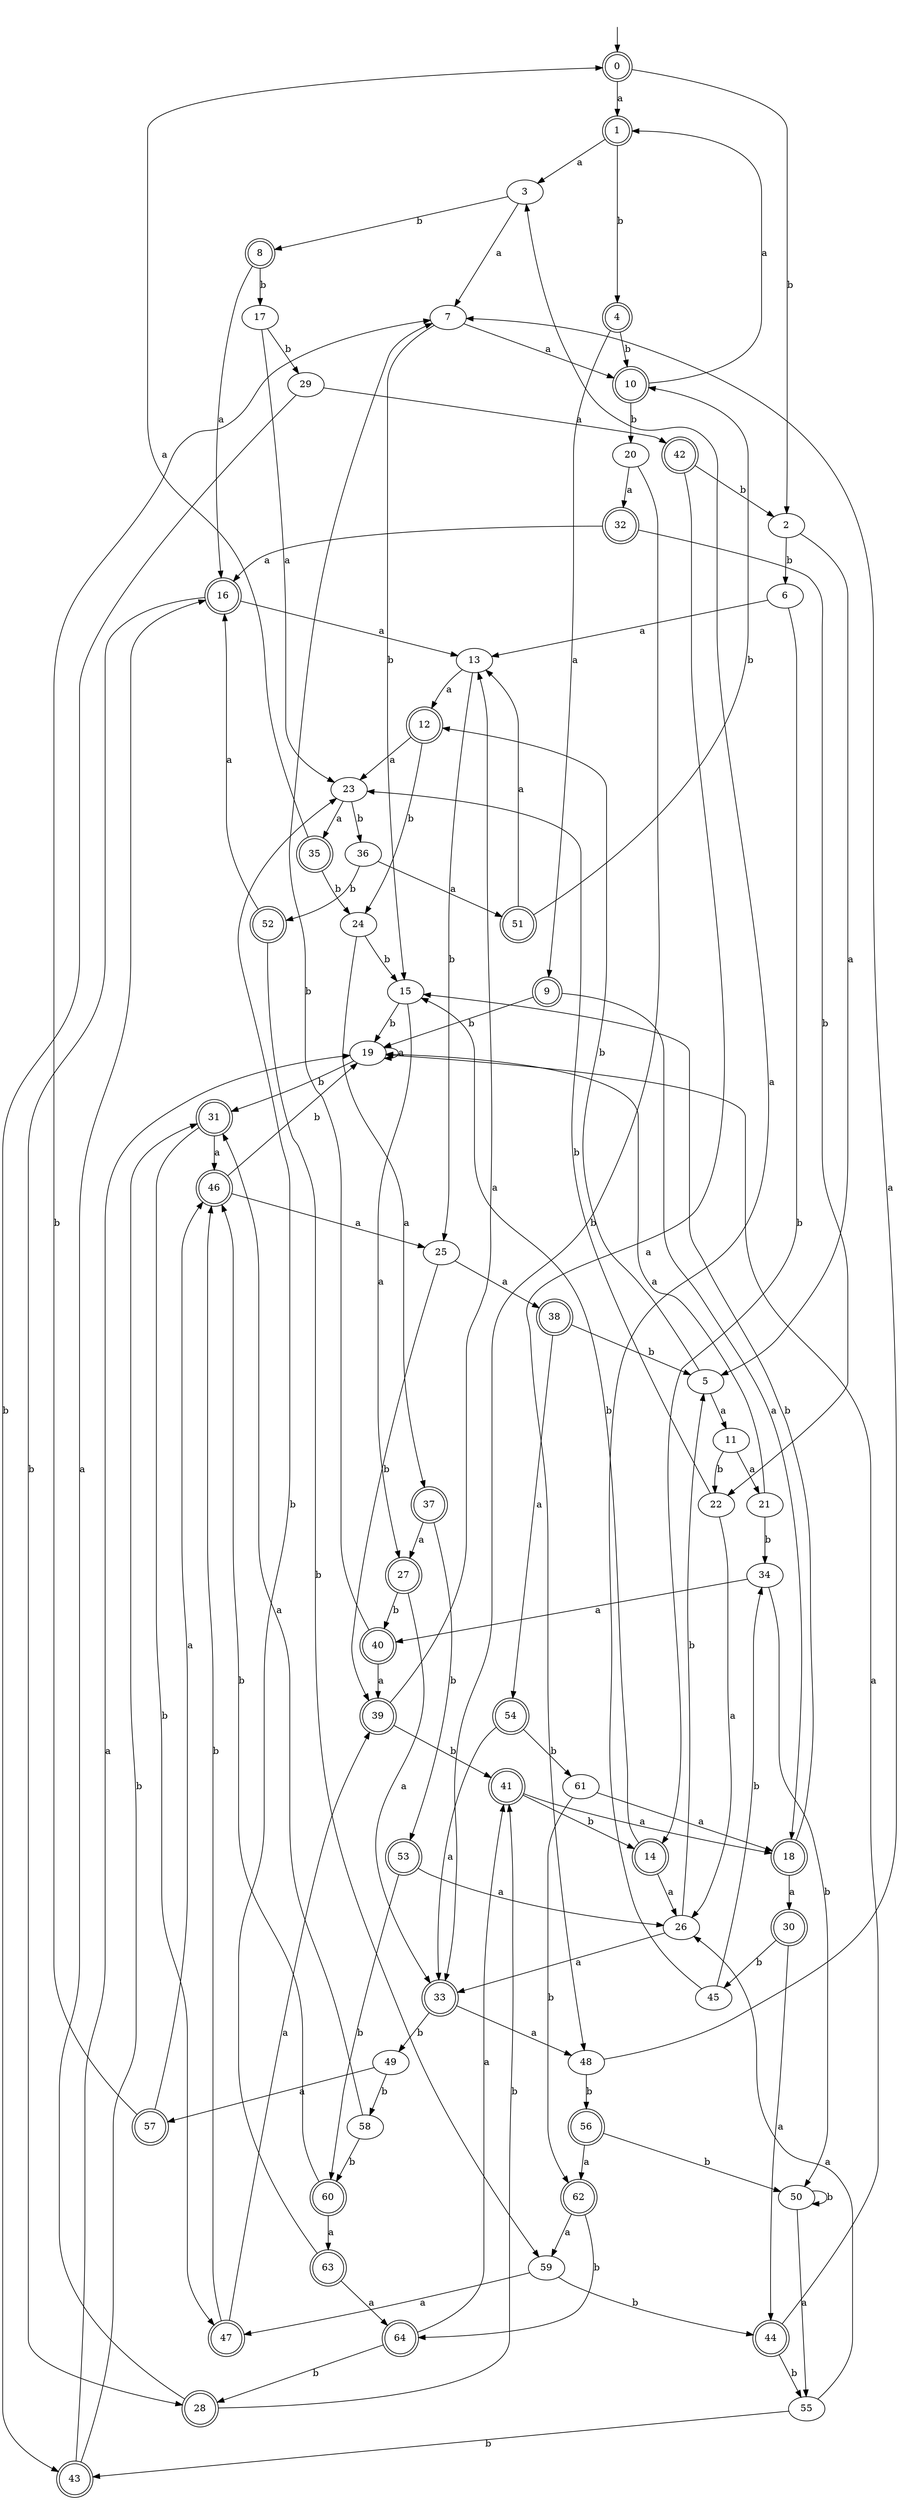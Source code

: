 digraph RandomDFA {
  __start0 [label="", shape=none];
  __start0 -> 0 [label=""];
  0 [shape=circle] [shape=doublecircle]
  0 -> 1 [label="a"]
  0 -> 2 [label="b"]
  1 [shape=doublecircle]
  1 -> 3 [label="a"]
  1 -> 4 [label="b"]
  2
  2 -> 5 [label="a"]
  2 -> 6 [label="b"]
  3
  3 -> 7 [label="a"]
  3 -> 8 [label="b"]
  4 [shape=doublecircle]
  4 -> 9 [label="a"]
  4 -> 10 [label="b"]
  5
  5 -> 11 [label="a"]
  5 -> 12 [label="b"]
  6
  6 -> 13 [label="a"]
  6 -> 14 [label="b"]
  7
  7 -> 10 [label="a"]
  7 -> 15 [label="b"]
  8 [shape=doublecircle]
  8 -> 16 [label="a"]
  8 -> 17 [label="b"]
  9 [shape=doublecircle]
  9 -> 18 [label="a"]
  9 -> 19 [label="b"]
  10 [shape=doublecircle]
  10 -> 1 [label="a"]
  10 -> 20 [label="b"]
  11
  11 -> 21 [label="a"]
  11 -> 22 [label="b"]
  12 [shape=doublecircle]
  12 -> 23 [label="a"]
  12 -> 24 [label="b"]
  13
  13 -> 12 [label="a"]
  13 -> 25 [label="b"]
  14 [shape=doublecircle]
  14 -> 26 [label="a"]
  14 -> 15 [label="b"]
  15
  15 -> 27 [label="a"]
  15 -> 19 [label="b"]
  16 [shape=doublecircle]
  16 -> 13 [label="a"]
  16 -> 28 [label="b"]
  17
  17 -> 23 [label="a"]
  17 -> 29 [label="b"]
  18 [shape=doublecircle]
  18 -> 30 [label="a"]
  18 -> 15 [label="b"]
  19
  19 -> 19 [label="a"]
  19 -> 31 [label="b"]
  20
  20 -> 32 [label="a"]
  20 -> 33 [label="b"]
  21
  21 -> 19 [label="a"]
  21 -> 34 [label="b"]
  22
  22 -> 26 [label="a"]
  22 -> 23 [label="b"]
  23
  23 -> 35 [label="a"]
  23 -> 36 [label="b"]
  24
  24 -> 37 [label="a"]
  24 -> 15 [label="b"]
  25
  25 -> 38 [label="a"]
  25 -> 39 [label="b"]
  26
  26 -> 33 [label="a"]
  26 -> 5 [label="b"]
  27 [shape=doublecircle]
  27 -> 33 [label="a"]
  27 -> 40 [label="b"]
  28 [shape=doublecircle]
  28 -> 16 [label="a"]
  28 -> 41 [label="b"]
  29
  29 -> 42 [label="a"]
  29 -> 43 [label="b"]
  30 [shape=doublecircle]
  30 -> 44 [label="a"]
  30 -> 45 [label="b"]
  31 [shape=doublecircle]
  31 -> 46 [label="a"]
  31 -> 47 [label="b"]
  32 [shape=doublecircle]
  32 -> 16 [label="a"]
  32 -> 22 [label="b"]
  33 [shape=doublecircle]
  33 -> 48 [label="a"]
  33 -> 49 [label="b"]
  34
  34 -> 40 [label="a"]
  34 -> 50 [label="b"]
  35 [shape=doublecircle]
  35 -> 0 [label="a"]
  35 -> 24 [label="b"]
  36
  36 -> 51 [label="a"]
  36 -> 52 [label="b"]
  37 [shape=doublecircle]
  37 -> 27 [label="a"]
  37 -> 53 [label="b"]
  38 [shape=doublecircle]
  38 -> 54 [label="a"]
  38 -> 5 [label="b"]
  39 [shape=doublecircle]
  39 -> 13 [label="a"]
  39 -> 41 [label="b"]
  40 [shape=doublecircle]
  40 -> 39 [label="a"]
  40 -> 7 [label="b"]
  41 [shape=doublecircle]
  41 -> 18 [label="a"]
  41 -> 14 [label="b"]
  42 [shape=doublecircle]
  42 -> 48 [label="a"]
  42 -> 2 [label="b"]
  43 [shape=doublecircle]
  43 -> 19 [label="a"]
  43 -> 31 [label="b"]
  44 [shape=doublecircle]
  44 -> 19 [label="a"]
  44 -> 55 [label="b"]
  45
  45 -> 3 [label="a"]
  45 -> 34 [label="b"]
  46 [shape=doublecircle]
  46 -> 25 [label="a"]
  46 -> 19 [label="b"]
  47 [shape=doublecircle]
  47 -> 39 [label="a"]
  47 -> 46 [label="b"]
  48
  48 -> 7 [label="a"]
  48 -> 56 [label="b"]
  49
  49 -> 57 [label="a"]
  49 -> 58 [label="b"]
  50
  50 -> 55 [label="a"]
  50 -> 50 [label="b"]
  51 [shape=doublecircle]
  51 -> 13 [label="a"]
  51 -> 10 [label="b"]
  52 [shape=doublecircle]
  52 -> 16 [label="a"]
  52 -> 59 [label="b"]
  53 [shape=doublecircle]
  53 -> 26 [label="a"]
  53 -> 60 [label="b"]
  54 [shape=doublecircle]
  54 -> 33 [label="a"]
  54 -> 61 [label="b"]
  55
  55 -> 26 [label="a"]
  55 -> 43 [label="b"]
  56 [shape=doublecircle]
  56 -> 62 [label="a"]
  56 -> 50 [label="b"]
  57 [shape=doublecircle]
  57 -> 46 [label="a"]
  57 -> 7 [label="b"]
  58
  58 -> 31 [label="a"]
  58 -> 60 [label="b"]
  59
  59 -> 47 [label="a"]
  59 -> 44 [label="b"]
  60 [shape=doublecircle]
  60 -> 63 [label="a"]
  60 -> 46 [label="b"]
  61
  61 -> 18 [label="a"]
  61 -> 62 [label="b"]
  62 [shape=doublecircle]
  62 -> 59 [label="a"]
  62 -> 64 [label="b"]
  63 [shape=doublecircle]
  63 -> 64 [label="a"]
  63 -> 23 [label="b"]
  64 [shape=doublecircle]
  64 -> 41 [label="a"]
  64 -> 28 [label="b"]
}
